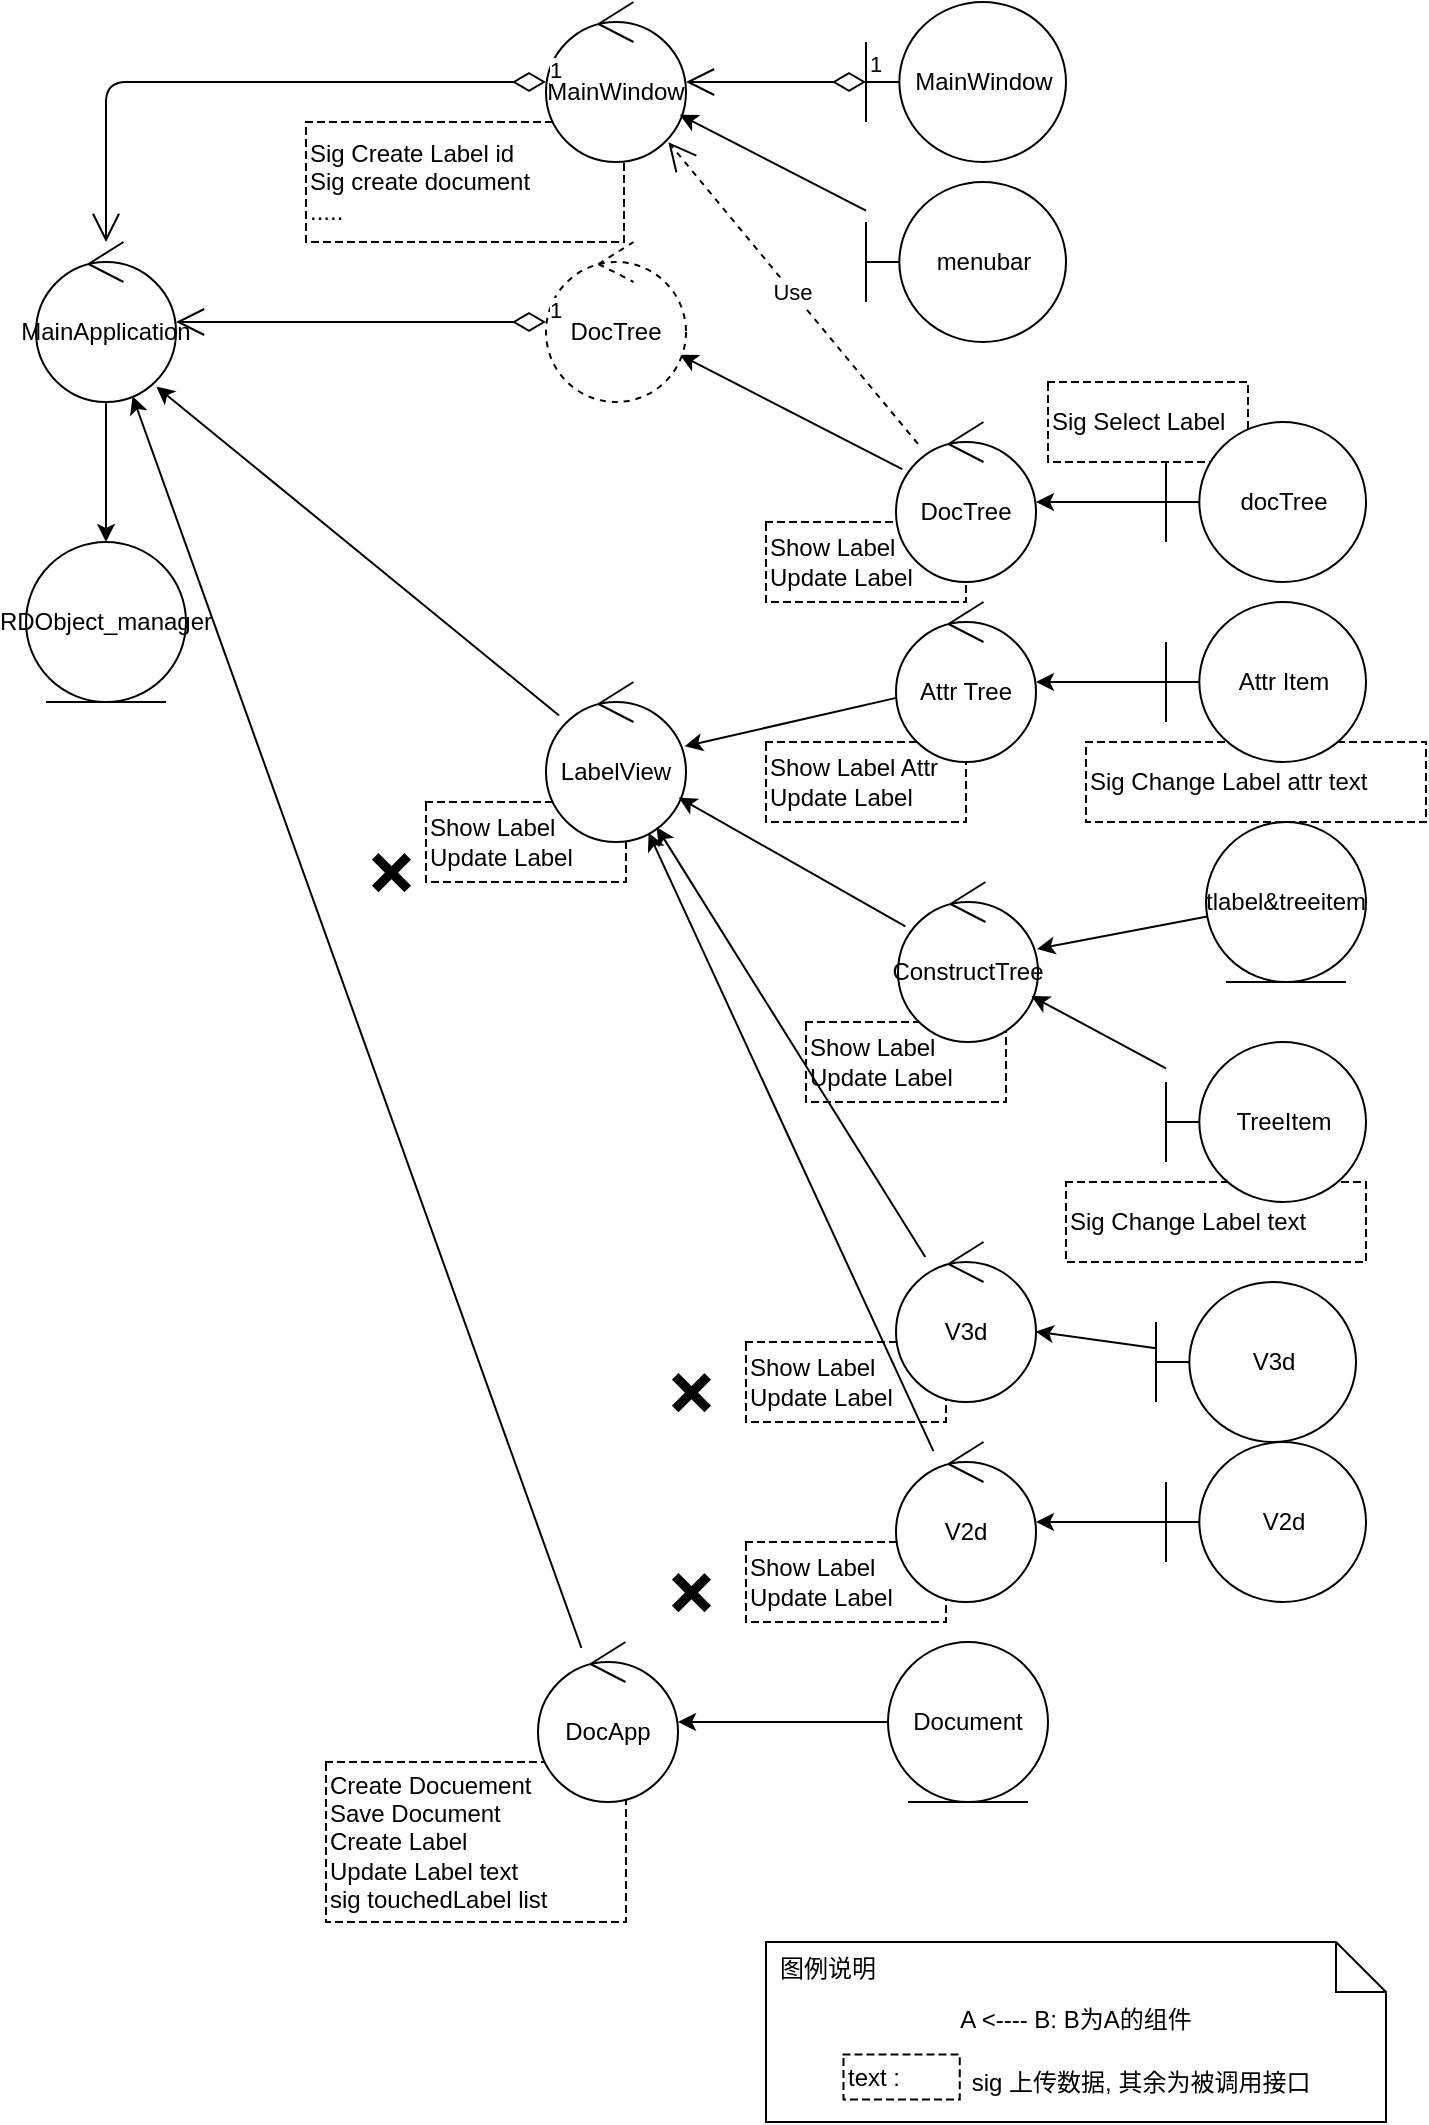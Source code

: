 <mxfile>
    <diagram id="CDZbm4uTaMZAimFO4HyF" name="第 1 页">
        <mxGraphModel dx="915" dy="668" grid="1" gridSize="10" guides="1" tooltips="1" connect="1" arrows="1" fold="1" page="1" pageScale="1" pageWidth="827" pageHeight="1169" math="0" shadow="0">
            <root>
                <mxCell id="0"/>
                <mxCell id="1" parent="0"/>
                <mxCell id="88" value="Sig Create Label id&lt;br&gt;Sig create document&lt;br&gt;....." style="shape=partialRectangle;html=1;top=1;align=left;dashed=1;" parent="1" vertex="1">
                    <mxGeometry x="170" y="80" width="159" height="60" as="geometry"/>
                </mxCell>
                <mxCell id="87" value="Show Label&lt;br&gt;Update Label" style="shape=partialRectangle;html=1;top=1;align=left;dashed=1;" parent="1" vertex="1">
                    <mxGeometry x="390" y="790" width="100" height="40" as="geometry"/>
                </mxCell>
                <mxCell id="86" value="Create Docuement&lt;br&gt;Save Document&lt;br&gt;Create Label&lt;br&gt;Update Label text&lt;br&gt;sig touchedLabel list" style="shape=partialRectangle;html=1;top=1;align=left;dashed=1;" parent="1" vertex="1">
                    <mxGeometry x="180" y="900" width="150" height="80" as="geometry"/>
                </mxCell>
                <mxCell id="85" value="Sig Change Label text" style="shape=partialRectangle;html=1;top=1;align=left;dashed=1;" parent="1" vertex="1">
                    <mxGeometry x="550" y="610" width="150" height="40" as="geometry"/>
                </mxCell>
                <mxCell id="84" value="Show Label&lt;br&gt;Update Label" style="shape=partialRectangle;html=1;top=1;align=left;dashed=1;" parent="1" vertex="1">
                    <mxGeometry x="420" y="530" width="100" height="40" as="geometry"/>
                </mxCell>
                <mxCell id="83" value="Show Label&lt;br&gt;Update Label" style="shape=partialRectangle;html=1;top=1;align=left;dashed=1;" parent="1" vertex="1">
                    <mxGeometry x="390" y="690" width="100" height="40" as="geometry"/>
                </mxCell>
                <mxCell id="82" value="Show Label Attr&lt;br&gt;Update Label" style="shape=partialRectangle;html=1;top=1;align=left;dashed=1;" parent="1" vertex="1">
                    <mxGeometry x="400" y="390" width="100" height="40" as="geometry"/>
                </mxCell>
                <mxCell id="80" value="Show Label&lt;br&gt;Update Label" style="shape=partialRectangle;html=1;top=1;align=left;dashed=1;" parent="1" vertex="1">
                    <mxGeometry x="230" y="420" width="100" height="40" as="geometry"/>
                </mxCell>
                <mxCell id="79" value="Sig Change Label attr text" style="shape=partialRectangle;html=1;top=1;align=left;dashed=1;" parent="1" vertex="1">
                    <mxGeometry x="560" y="390" width="170" height="40" as="geometry"/>
                </mxCell>
                <mxCell id="78" value="Sig Select Label" style="shape=partialRectangle;html=1;top=1;align=left;dashed=1;" parent="1" vertex="1">
                    <mxGeometry x="541" y="210" width="100" height="40" as="geometry"/>
                </mxCell>
                <mxCell id="77" value="Show Label&lt;br&gt;Update Label" style="shape=partialRectangle;html=1;top=1;align=left;dashed=1;" parent="1" vertex="1">
                    <mxGeometry x="400" y="280" width="100" height="40" as="geometry"/>
                </mxCell>
                <mxCell id="42" style="edgeStyle=none;html=1;" parent="1" source="2" target="41" edge="1">
                    <mxGeometry relative="1" as="geometry"/>
                </mxCell>
                <mxCell id="2" value="MainApplication" style="ellipse;shape=umlControl;whiteSpace=wrap;html=1;" parent="1" vertex="1">
                    <mxGeometry x="35" y="140" width="70" height="80" as="geometry"/>
                </mxCell>
                <mxCell id="3" value="MainWindow" style="ellipse;shape=umlControl;whiteSpace=wrap;html=1;" parent="1" vertex="1">
                    <mxGeometry x="290" y="20" width="70" height="80" as="geometry"/>
                </mxCell>
                <mxCell id="5" value="MainWindow" style="shape=umlBoundary;whiteSpace=wrap;html=1;" parent="1" vertex="1">
                    <mxGeometry x="450" y="20" width="100" height="80" as="geometry"/>
                </mxCell>
                <mxCell id="24" style="edgeStyle=none;html=1;" parent="1" source="7" target="3" edge="1">
                    <mxGeometry relative="1" as="geometry"/>
                </mxCell>
                <mxCell id="7" value="menubar" style="shape=umlBoundary;whiteSpace=wrap;html=1;" parent="1" vertex="1">
                    <mxGeometry x="450" y="110" width="100" height="80" as="geometry"/>
                </mxCell>
                <mxCell id="25" style="edgeStyle=none;html=1;" parent="1" source="10" target="15" edge="1">
                    <mxGeometry relative="1" as="geometry"/>
                </mxCell>
                <mxCell id="10" value="DocTree" style="ellipse;shape=umlControl;whiteSpace=wrap;html=1;" parent="1" vertex="1">
                    <mxGeometry x="465" y="230" width="70" height="80" as="geometry"/>
                </mxCell>
                <mxCell id="28" style="edgeStyle=none;html=1;" parent="1" source="12" target="10" edge="1">
                    <mxGeometry relative="1" as="geometry"/>
                </mxCell>
                <mxCell id="12" value="docTree" style="shape=umlBoundary;whiteSpace=wrap;html=1;" parent="1" vertex="1">
                    <mxGeometry x="600" y="230" width="100" height="80" as="geometry"/>
                </mxCell>
                <mxCell id="15" value="DocTree" style="ellipse;shape=umlControl;whiteSpace=wrap;html=1;dashed=1;" parent="1" vertex="1">
                    <mxGeometry x="290" y="140" width="70" height="80" as="geometry"/>
                </mxCell>
                <mxCell id="17" value="1" style="endArrow=open;html=1;endSize=12;startArrow=diamondThin;startSize=14;startFill=0;edgeStyle=orthogonalEdgeStyle;align=left;verticalAlign=bottom;" parent="1" source="3" target="2" edge="1">
                    <mxGeometry x="-1" y="3" relative="1" as="geometry">
                        <mxPoint x="130" y="70" as="sourcePoint"/>
                        <mxPoint x="290" y="70" as="targetPoint"/>
                    </mxGeometry>
                </mxCell>
                <mxCell id="18" value="1" style="endArrow=open;html=1;endSize=12;startArrow=diamondThin;startSize=14;startFill=0;edgeStyle=orthogonalEdgeStyle;align=left;verticalAlign=bottom;" parent="1" source="15" target="2" edge="1">
                    <mxGeometry x="-1" y="3" relative="1" as="geometry">
                        <mxPoint x="200" y="280" as="sourcePoint"/>
                        <mxPoint x="360" y="280" as="targetPoint"/>
                    </mxGeometry>
                </mxCell>
                <mxCell id="19" value="1" style="endArrow=open;html=1;endSize=12;startArrow=diamondThin;startSize=14;startFill=0;edgeStyle=orthogonalEdgeStyle;align=left;verticalAlign=bottom;" parent="1" source="5" target="3" edge="1">
                    <mxGeometry x="-1" relative="1" as="geometry">
                        <mxPoint x="300" y="190" as="sourcePoint"/>
                        <mxPoint x="115" y="190" as="targetPoint"/>
                        <mxPoint as="offset"/>
                    </mxGeometry>
                </mxCell>
                <mxCell id="26" value="Use" style="endArrow=open;endSize=12;dashed=1;html=1;entryX=0.874;entryY=0.876;entryDx=0;entryDy=0;entryPerimeter=0;" parent="1" source="10" target="3" edge="1">
                    <mxGeometry width="160" relative="1" as="geometry">
                        <mxPoint x="240" y="350" as="sourcePoint"/>
                        <mxPoint x="400" y="350" as="targetPoint"/>
                    </mxGeometry>
                </mxCell>
                <mxCell id="32" style="edgeStyle=none;html=1;entryX=0.86;entryY=0.904;entryDx=0;entryDy=0;entryPerimeter=0;" parent="1" source="31" target="2" edge="1">
                    <mxGeometry relative="1" as="geometry"/>
                </mxCell>
                <mxCell id="31" value="LabelView" style="ellipse;shape=umlControl;whiteSpace=wrap;html=1;" parent="1" vertex="1">
                    <mxGeometry x="290" y="360" width="70" height="80" as="geometry"/>
                </mxCell>
                <mxCell id="35" style="edgeStyle=none;html=1;" parent="1" source="33" target="31" edge="1">
                    <mxGeometry relative="1" as="geometry"/>
                </mxCell>
                <mxCell id="33" value="Attr Tree" style="ellipse;shape=umlControl;whiteSpace=wrap;html=1;" parent="1" vertex="1">
                    <mxGeometry x="465" y="320" width="70" height="80" as="geometry"/>
                </mxCell>
                <mxCell id="36" style="edgeStyle=none;html=1;" parent="1" source="34" target="31" edge="1">
                    <mxGeometry relative="1" as="geometry"/>
                </mxCell>
                <mxCell id="34" value="ConstructTree" style="ellipse;shape=umlControl;whiteSpace=wrap;html=1;" parent="1" vertex="1">
                    <mxGeometry x="466" y="460" width="70" height="80" as="geometry"/>
                </mxCell>
                <mxCell id="39" style="edgeStyle=none;html=1;" parent="1" source="59" target="33" edge="1">
                    <mxGeometry relative="1" as="geometry">
                        <mxPoint x="620" y="360" as="sourcePoint"/>
                    </mxGeometry>
                </mxCell>
                <mxCell id="41" value="RDObject_manager" style="ellipse;shape=umlEntity;whiteSpace=wrap;html=1;" parent="1" vertex="1">
                    <mxGeometry x="30" y="290" width="80" height="80" as="geometry"/>
                </mxCell>
                <mxCell id="47" style="edgeStyle=none;html=1;" parent="1" source="45" target="31" edge="1">
                    <mxGeometry relative="1" as="geometry"/>
                </mxCell>
                <mxCell id="45" value="V3d" style="ellipse;shape=umlControl;whiteSpace=wrap;html=1;" parent="1" vertex="1">
                    <mxGeometry x="465" y="640" width="70" height="80" as="geometry"/>
                </mxCell>
                <mxCell id="48" style="edgeStyle=none;html=1;" parent="1" source="46" target="31" edge="1">
                    <mxGeometry relative="1" as="geometry"/>
                </mxCell>
                <mxCell id="46" value="V2d" style="ellipse;shape=umlControl;whiteSpace=wrap;html=1;" parent="1" vertex="1">
                    <mxGeometry x="465" y="740" width="70" height="80" as="geometry"/>
                </mxCell>
                <mxCell id="57" style="edgeStyle=none;html=1;" parent="1" source="56" target="2" edge="1">
                    <mxGeometry relative="1" as="geometry"/>
                </mxCell>
                <mxCell id="56" value="DocApp" style="ellipse;shape=umlControl;whiteSpace=wrap;html=1;" parent="1" vertex="1">
                    <mxGeometry x="286" y="840" width="70" height="80" as="geometry"/>
                </mxCell>
                <mxCell id="59" value="Attr Item" style="shape=umlBoundary;whiteSpace=wrap;html=1;" parent="1" vertex="1">
                    <mxGeometry x="600" y="320" width="100" height="80" as="geometry"/>
                </mxCell>
                <mxCell id="64" style="edgeStyle=none;html=1;" parent="1" source="62" target="34" edge="1">
                    <mxGeometry relative="1" as="geometry"/>
                </mxCell>
                <mxCell id="62" value="TreeItem" style="shape=umlBoundary;whiteSpace=wrap;html=1;" parent="1" vertex="1">
                    <mxGeometry x="600" y="540" width="100" height="80" as="geometry"/>
                </mxCell>
                <mxCell id="65" style="edgeStyle=none;html=1;" parent="1" source="63" target="45" edge="1">
                    <mxGeometry relative="1" as="geometry"/>
                </mxCell>
                <mxCell id="63" value="V3d" style="shape=umlBoundary;whiteSpace=wrap;html=1;" parent="1" vertex="1">
                    <mxGeometry x="595" y="660" width="100" height="80" as="geometry"/>
                </mxCell>
                <mxCell id="67" style="edgeStyle=none;html=1;" parent="1" source="66" target="46" edge="1">
                    <mxGeometry relative="1" as="geometry"/>
                </mxCell>
                <mxCell id="66" value="V2d" style="shape=umlBoundary;whiteSpace=wrap;html=1;" parent="1" vertex="1">
                    <mxGeometry x="600" y="740" width="100" height="80" as="geometry"/>
                </mxCell>
                <mxCell id="69" style="edgeStyle=none;html=1;" parent="1" source="68" target="56" edge="1">
                    <mxGeometry relative="1" as="geometry"/>
                </mxCell>
                <mxCell id="68" value="Document" style="ellipse;shape=umlEntity;whiteSpace=wrap;html=1;" parent="1" vertex="1">
                    <mxGeometry x="461" y="840" width="80" height="80" as="geometry"/>
                </mxCell>
                <mxCell id="72" style="edgeStyle=none;html=1;" parent="1" source="71" target="34" edge="1">
                    <mxGeometry relative="1" as="geometry"/>
                </mxCell>
                <mxCell id="71" value="tlabel&amp;amp;treeitem" style="ellipse;shape=umlEntity;whiteSpace=wrap;html=1;" parent="1" vertex="1">
                    <mxGeometry x="620" y="430" width="80" height="80" as="geometry"/>
                </mxCell>
                <mxCell id="89" value="A &amp;lt;---- B: B为A的组件" style="shape=note2;boundedLbl=1;whiteSpace=wrap;html=1;size=25;verticalAlign=top;align=center;" parent="1" vertex="1">
                    <mxGeometry x="400" y="990" width="310" height="90" as="geometry"/>
                </mxCell>
                <mxCell id="90" value="图例说明" style="resizeWidth=1;part=1;strokeColor=none;fillColor=none;align=left;spacingLeft=5;" parent="89" vertex="1">
                    <mxGeometry width="310" height="25" relative="1" as="geometry"/>
                </mxCell>
                <mxCell id="93" value="text :" style="shape=partialRectangle;html=1;top=1;align=left;dashed=1;" parent="89" vertex="1">
                    <mxGeometry x="38.75" y="56.25" width="58.125" height="22.5" as="geometry"/>
                </mxCell>
                <mxCell id="94" value="sig 上传数据, 其余为被调用接口" style="text;strokeColor=none;fillColor=none;align=left;verticalAlign=top;spacingLeft=4;spacingRight=4;overflow=hidden;rotatable=0;points=[[0,0.5],[1,0.5]];portConstraint=eastwest;" parent="89" vertex="1">
                    <mxGeometry x="96.875" y="56.25" width="193.75" height="29.25" as="geometry"/>
                </mxCell>
                <mxCell id="100" value="&lt;h1 style=&quot;background: 0px 0px; border: 0px; font-size: 28px; margin: 0px 0px 10px; outline: 0px; padding: 0px; vertical-align: baseline; color: rgb(0, 0, 0); font-family: &amp;quot;Helvetica Neue&amp;quot;, Helvetica, Arial, sans-serif; font-style: normal; font-variant-ligatures: normal; font-variant-caps: normal; letter-spacing: normal; orphans: 2; text-align: start; text-indent: 0px; text-transform: none; widows: 2; word-spacing: 0px; -webkit-text-stroke-width: 0px; text-decoration-thickness: initial; text-decoration-style: initial; text-decoration-color: initial;&quot;&gt;&lt;span style=&quot;background: 0px 0px; border: 0px; font-size: 28px; margin: 0px; outline: 0px; padding: 0px; vertical-align: baseline; font-family: &amp;quot;Apple Color Emoji&amp;quot;, &amp;quot;Segoe UI Emoji&amp;quot;, &amp;quot;Noto Color Emoji&amp;quot;, &amp;quot;Android Emoji&amp;quot;, EmojiSymbols, &amp;quot;EmojiOne Mozilla&amp;quot;, &amp;quot;Twemoji Mozilla&amp;quot;, &amp;quot;Segoe UI Symbol&amp;quot;, &amp;quot;Noto Color Emoji Compat&amp;quot;, emoji, noto-emojipedia-fallback; font-weight: 400;&quot; class=&quot;emoji&quot;&gt;❌&lt;/span&gt;&lt;/h1&gt;" style="text;whiteSpace=wrap;html=1;" parent="1" vertex="1">
                    <mxGeometry x="200" y="430" width="70" height="70" as="geometry"/>
                </mxCell>
                <mxCell id="101" value="&lt;h1 style=&quot;background: 0px 0px; border: 0px; font-size: 28px; margin: 0px 0px 10px; outline: 0px; padding: 0px; vertical-align: baseline; color: rgb(0, 0, 0); font-family: &amp;quot;Helvetica Neue&amp;quot;, Helvetica, Arial, sans-serif; font-style: normal; font-variant-ligatures: normal; font-variant-caps: normal; letter-spacing: normal; orphans: 2; text-align: start; text-indent: 0px; text-transform: none; widows: 2; word-spacing: 0px; -webkit-text-stroke-width: 0px; text-decoration-thickness: initial; text-decoration-style: initial; text-decoration-color: initial;&quot;&gt;&lt;span style=&quot;background: 0px 0px; border: 0px; font-size: 28px; margin: 0px; outline: 0px; padding: 0px; vertical-align: baseline; font-family: &amp;quot;Apple Color Emoji&amp;quot;, &amp;quot;Segoe UI Emoji&amp;quot;, &amp;quot;Noto Color Emoji&amp;quot;, &amp;quot;Android Emoji&amp;quot;, EmojiSymbols, &amp;quot;EmojiOne Mozilla&amp;quot;, &amp;quot;Twemoji Mozilla&amp;quot;, &amp;quot;Segoe UI Symbol&amp;quot;, &amp;quot;Noto Color Emoji Compat&amp;quot;, emoji, noto-emojipedia-fallback; font-weight: 400;&quot; class=&quot;emoji&quot;&gt;❌&lt;/span&gt;&lt;/h1&gt;" style="text;whiteSpace=wrap;html=1;" parent="1" vertex="1">
                    <mxGeometry x="350" y="690" width="70" height="70" as="geometry"/>
                </mxCell>
                <mxCell id="102" value="&lt;h1 style=&quot;background: 0px 0px; border: 0px; font-size: 28px; margin: 0px 0px 10px; outline: 0px; padding: 0px; vertical-align: baseline; color: rgb(0, 0, 0); font-family: &amp;quot;Helvetica Neue&amp;quot;, Helvetica, Arial, sans-serif; font-style: normal; font-variant-ligatures: normal; font-variant-caps: normal; letter-spacing: normal; orphans: 2; text-align: start; text-indent: 0px; text-transform: none; widows: 2; word-spacing: 0px; -webkit-text-stroke-width: 0px; text-decoration-thickness: initial; text-decoration-style: initial; text-decoration-color: initial;&quot;&gt;&lt;span style=&quot;background: 0px 0px; border: 0px; font-size: 28px; margin: 0px; outline: 0px; padding: 0px; vertical-align: baseline; font-family: &amp;quot;Apple Color Emoji&amp;quot;, &amp;quot;Segoe UI Emoji&amp;quot;, &amp;quot;Noto Color Emoji&amp;quot;, &amp;quot;Android Emoji&amp;quot;, EmojiSymbols, &amp;quot;EmojiOne Mozilla&amp;quot;, &amp;quot;Twemoji Mozilla&amp;quot;, &amp;quot;Segoe UI Symbol&amp;quot;, &amp;quot;Noto Color Emoji Compat&amp;quot;, emoji, noto-emojipedia-fallback; font-weight: 400;&quot; class=&quot;emoji&quot;&gt;❌&lt;/span&gt;&lt;/h1&gt;" style="text;whiteSpace=wrap;html=1;" parent="1" vertex="1">
                    <mxGeometry x="350" y="790" width="70" height="70" as="geometry"/>
                </mxCell>
            </root>
        </mxGraphModel>
    </diagram>
</mxfile>